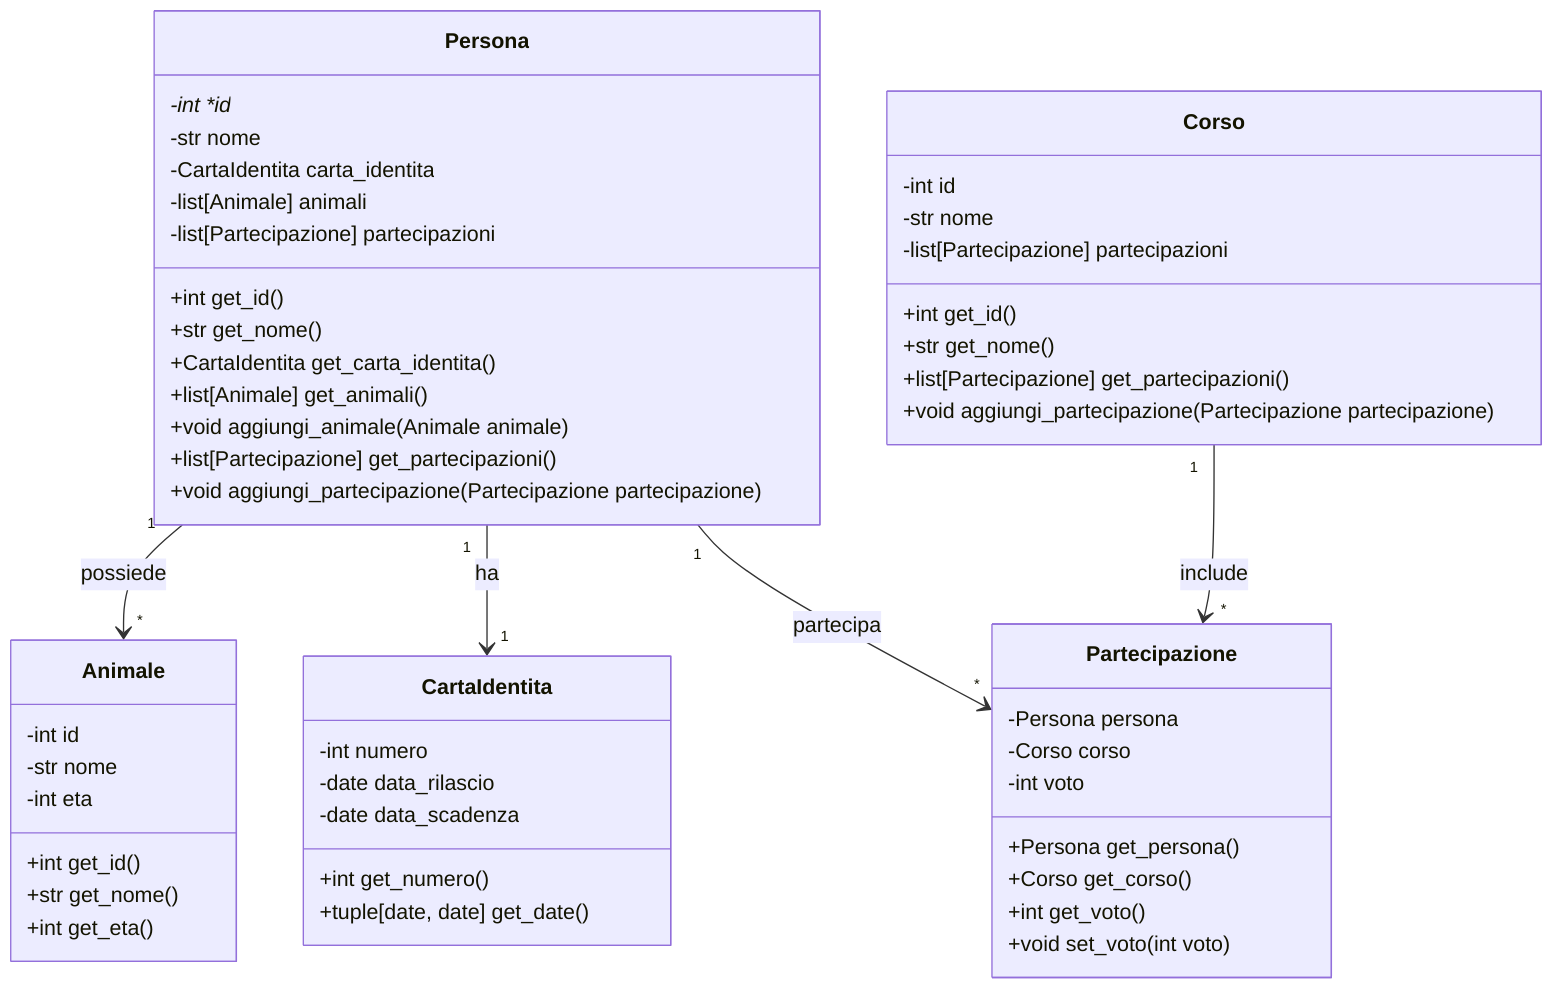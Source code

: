 classDiagram
    class Persona {
        -int **id**
        -str nome
        -CartaIdentita carta_identita
        -list[Animale] animali
        -list[Partecipazione] partecipazioni
        +int get_id()
        +str get_nome()
        +CartaIdentita get_carta_identita()
        +list[Animale] get_animali()
        +void aggiungi_animale(Animale animale)
        +list[Partecipazione] get_partecipazioni()
        +void aggiungi_partecipazione(Partecipazione partecipazione)
    }

    class Corso {
        -int id
        -str nome
        -list[Partecipazione] partecipazioni
        +int get_id()
        +str get_nome()
        +list[Partecipazione] get_partecipazioni()
        +void aggiungi_partecipazione(Partecipazione partecipazione)
    }

    class Partecipazione {
        -Persona persona
        -Corso corso
        -int voto
        +Persona get_persona()
        +Corso get_corso()
        +int get_voto()
        +void set_voto(int voto)
    }

    class CartaIdentita {
        -int numero
        -date data_rilascio
        -date data_scadenza
        +int get_numero()
        +tuple[date, date] get_date()
    }

    class Animale {
        -int id
        -str nome
        -int eta
        +int get_id()
        +str get_nome()
        +int get_eta()
    }

    Persona "1" --> "*" Animale : possiede
    Persona "1" --> "1" CartaIdentita : ha
    Persona "1" --> "*" Partecipazione : partecipa
    Corso "1" --> "*" Partecipazione : include